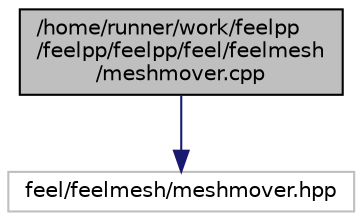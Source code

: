 digraph "/home/runner/work/feelpp/feelpp/feelpp/feel/feelmesh/meshmover.cpp"
{
 // LATEX_PDF_SIZE
  edge [fontname="Helvetica",fontsize="10",labelfontname="Helvetica",labelfontsize="10"];
  node [fontname="Helvetica",fontsize="10",shape=record];
  Node1 [label="/home/runner/work/feelpp\l/feelpp/feelpp/feel/feelmesh\l/meshmover.cpp",height=0.2,width=0.4,color="black", fillcolor="grey75", style="filled", fontcolor="black",tooltip=" "];
  Node1 -> Node2 [color="midnightblue",fontsize="10",style="solid",fontname="Helvetica"];
  Node2 [label="feel/feelmesh/meshmover.hpp",height=0.2,width=0.4,color="grey75", fillcolor="white", style="filled",tooltip=" "];
}

